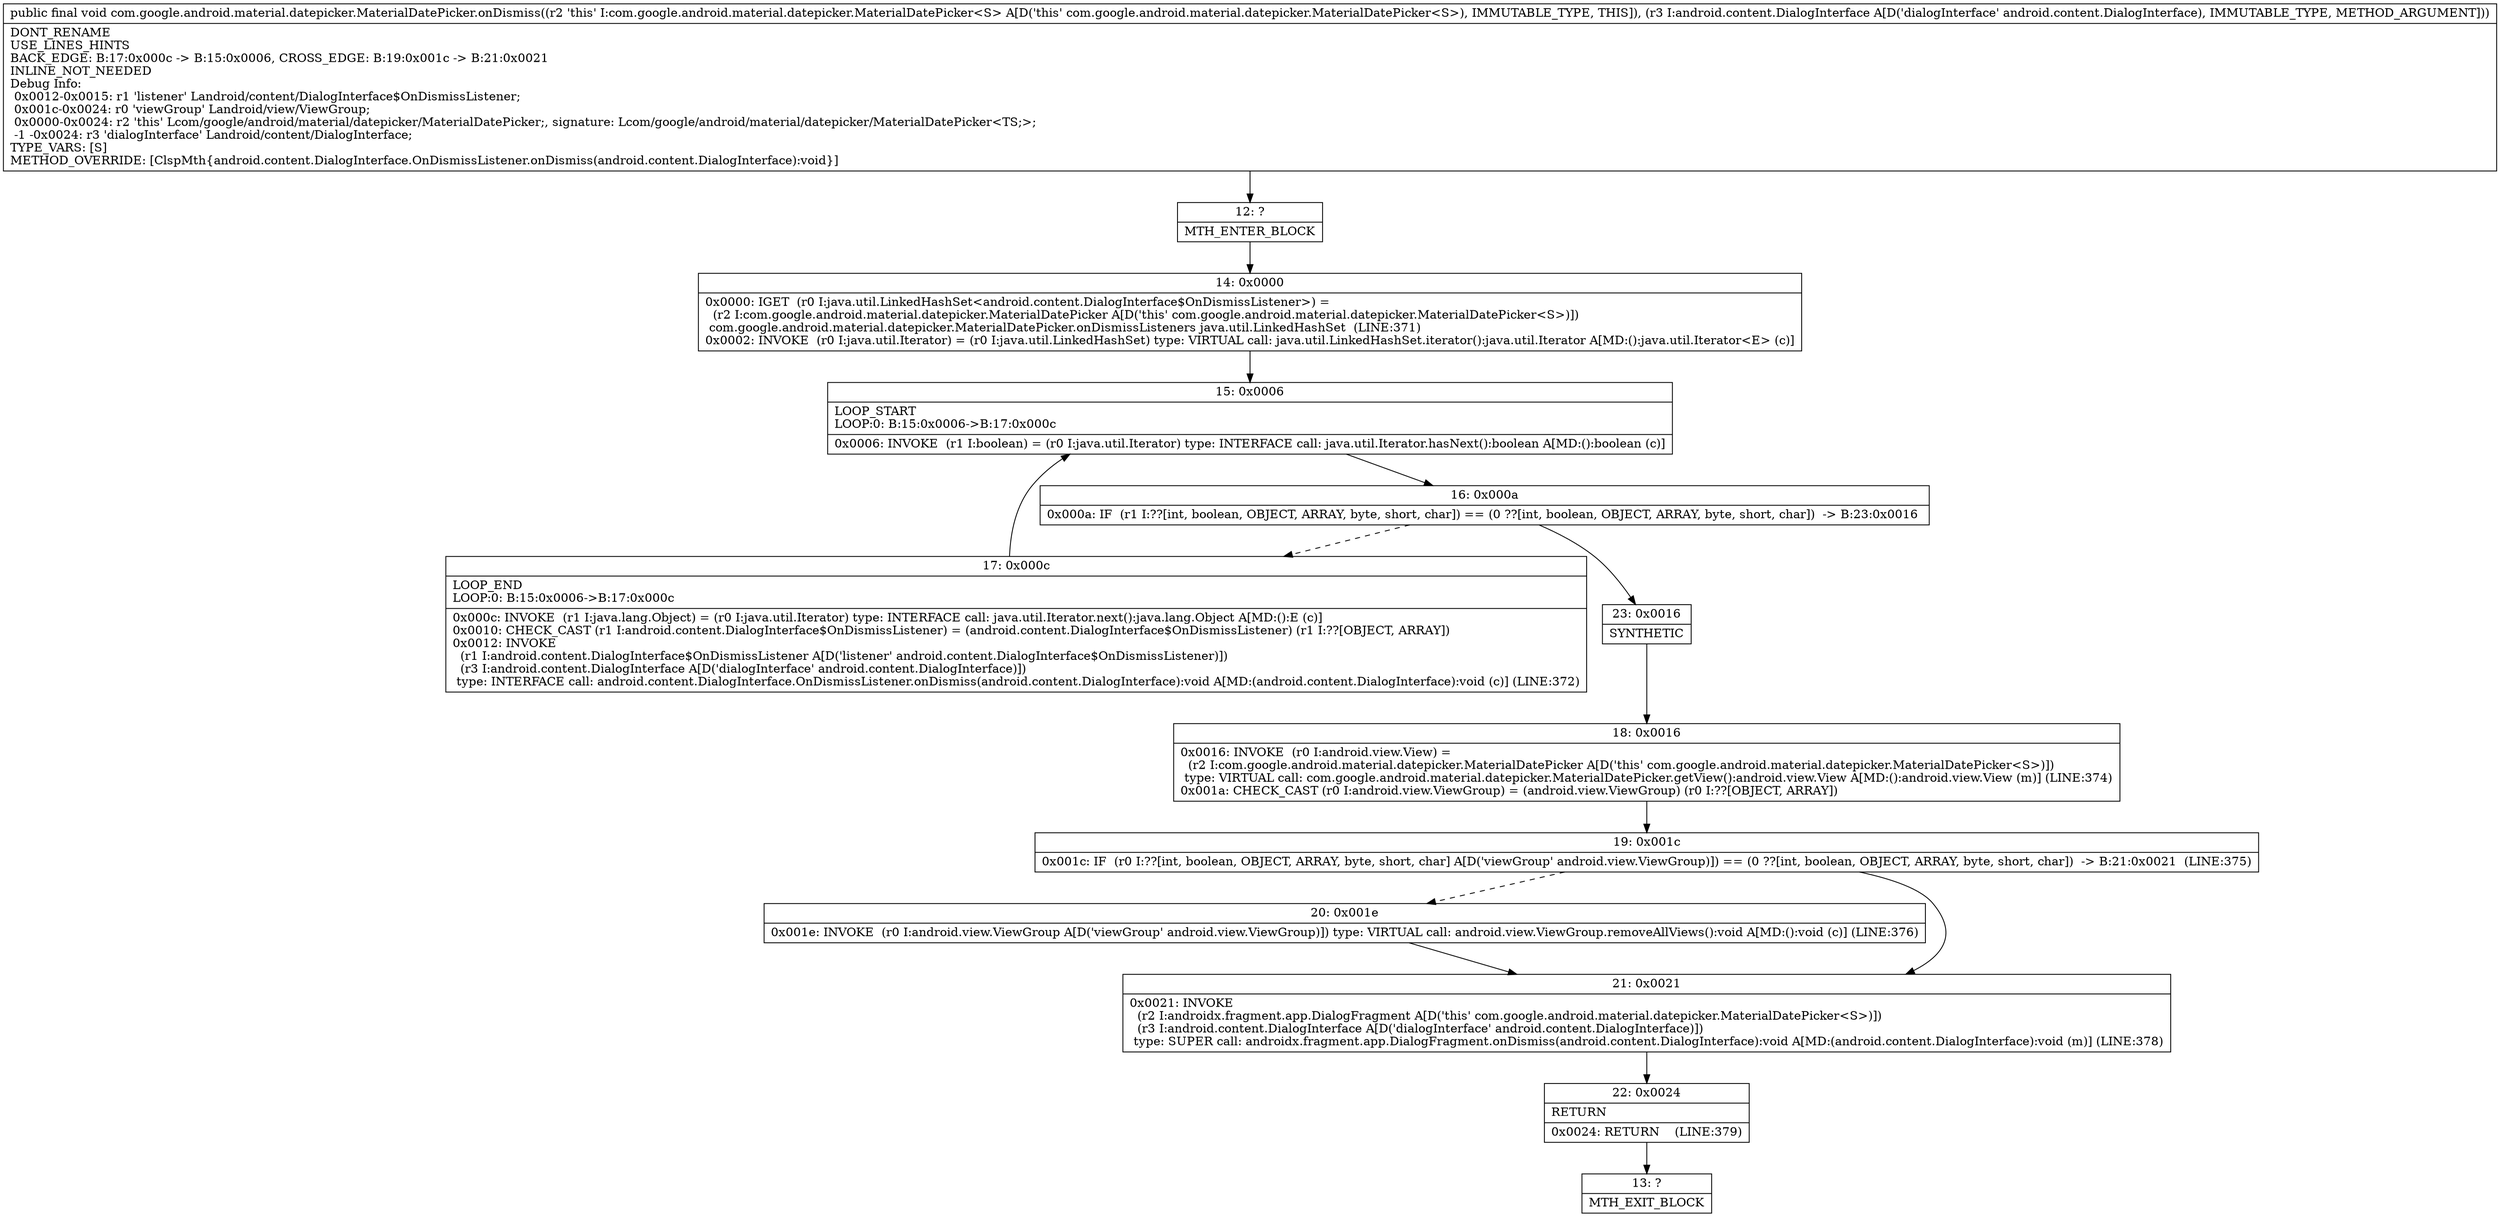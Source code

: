 digraph "CFG forcom.google.android.material.datepicker.MaterialDatePicker.onDismiss(Landroid\/content\/DialogInterface;)V" {
Node_12 [shape=record,label="{12\:\ ?|MTH_ENTER_BLOCK\l}"];
Node_14 [shape=record,label="{14\:\ 0x0000|0x0000: IGET  (r0 I:java.util.LinkedHashSet\<android.content.DialogInterface$OnDismissListener\>) = \l  (r2 I:com.google.android.material.datepicker.MaterialDatePicker A[D('this' com.google.android.material.datepicker.MaterialDatePicker\<S\>)])\l com.google.android.material.datepicker.MaterialDatePicker.onDismissListeners java.util.LinkedHashSet  (LINE:371)\l0x0002: INVOKE  (r0 I:java.util.Iterator) = (r0 I:java.util.LinkedHashSet) type: VIRTUAL call: java.util.LinkedHashSet.iterator():java.util.Iterator A[MD:():java.util.Iterator\<E\> (c)]\l}"];
Node_15 [shape=record,label="{15\:\ 0x0006|LOOP_START\lLOOP:0: B:15:0x0006\-\>B:17:0x000c\l|0x0006: INVOKE  (r1 I:boolean) = (r0 I:java.util.Iterator) type: INTERFACE call: java.util.Iterator.hasNext():boolean A[MD:():boolean (c)]\l}"];
Node_16 [shape=record,label="{16\:\ 0x000a|0x000a: IF  (r1 I:??[int, boolean, OBJECT, ARRAY, byte, short, char]) == (0 ??[int, boolean, OBJECT, ARRAY, byte, short, char])  \-\> B:23:0x0016 \l}"];
Node_17 [shape=record,label="{17\:\ 0x000c|LOOP_END\lLOOP:0: B:15:0x0006\-\>B:17:0x000c\l|0x000c: INVOKE  (r1 I:java.lang.Object) = (r0 I:java.util.Iterator) type: INTERFACE call: java.util.Iterator.next():java.lang.Object A[MD:():E (c)]\l0x0010: CHECK_CAST (r1 I:android.content.DialogInterface$OnDismissListener) = (android.content.DialogInterface$OnDismissListener) (r1 I:??[OBJECT, ARRAY]) \l0x0012: INVOKE  \l  (r1 I:android.content.DialogInterface$OnDismissListener A[D('listener' android.content.DialogInterface$OnDismissListener)])\l  (r3 I:android.content.DialogInterface A[D('dialogInterface' android.content.DialogInterface)])\l type: INTERFACE call: android.content.DialogInterface.OnDismissListener.onDismiss(android.content.DialogInterface):void A[MD:(android.content.DialogInterface):void (c)] (LINE:372)\l}"];
Node_23 [shape=record,label="{23\:\ 0x0016|SYNTHETIC\l}"];
Node_18 [shape=record,label="{18\:\ 0x0016|0x0016: INVOKE  (r0 I:android.view.View) = \l  (r2 I:com.google.android.material.datepicker.MaterialDatePicker A[D('this' com.google.android.material.datepicker.MaterialDatePicker\<S\>)])\l type: VIRTUAL call: com.google.android.material.datepicker.MaterialDatePicker.getView():android.view.View A[MD:():android.view.View (m)] (LINE:374)\l0x001a: CHECK_CAST (r0 I:android.view.ViewGroup) = (android.view.ViewGroup) (r0 I:??[OBJECT, ARRAY]) \l}"];
Node_19 [shape=record,label="{19\:\ 0x001c|0x001c: IF  (r0 I:??[int, boolean, OBJECT, ARRAY, byte, short, char] A[D('viewGroup' android.view.ViewGroup)]) == (0 ??[int, boolean, OBJECT, ARRAY, byte, short, char])  \-\> B:21:0x0021  (LINE:375)\l}"];
Node_20 [shape=record,label="{20\:\ 0x001e|0x001e: INVOKE  (r0 I:android.view.ViewGroup A[D('viewGroup' android.view.ViewGroup)]) type: VIRTUAL call: android.view.ViewGroup.removeAllViews():void A[MD:():void (c)] (LINE:376)\l}"];
Node_21 [shape=record,label="{21\:\ 0x0021|0x0021: INVOKE  \l  (r2 I:androidx.fragment.app.DialogFragment A[D('this' com.google.android.material.datepicker.MaterialDatePicker\<S\>)])\l  (r3 I:android.content.DialogInterface A[D('dialogInterface' android.content.DialogInterface)])\l type: SUPER call: androidx.fragment.app.DialogFragment.onDismiss(android.content.DialogInterface):void A[MD:(android.content.DialogInterface):void (m)] (LINE:378)\l}"];
Node_22 [shape=record,label="{22\:\ 0x0024|RETURN\l|0x0024: RETURN    (LINE:379)\l}"];
Node_13 [shape=record,label="{13\:\ ?|MTH_EXIT_BLOCK\l}"];
MethodNode[shape=record,label="{public final void com.google.android.material.datepicker.MaterialDatePicker.onDismiss((r2 'this' I:com.google.android.material.datepicker.MaterialDatePicker\<S\> A[D('this' com.google.android.material.datepicker.MaterialDatePicker\<S\>), IMMUTABLE_TYPE, THIS]), (r3 I:android.content.DialogInterface A[D('dialogInterface' android.content.DialogInterface), IMMUTABLE_TYPE, METHOD_ARGUMENT]))  | DONT_RENAME\lUSE_LINES_HINTS\lBACK_EDGE: B:17:0x000c \-\> B:15:0x0006, CROSS_EDGE: B:19:0x001c \-\> B:21:0x0021\lINLINE_NOT_NEEDED\lDebug Info:\l  0x0012\-0x0015: r1 'listener' Landroid\/content\/DialogInterface$OnDismissListener;\l  0x001c\-0x0024: r0 'viewGroup' Landroid\/view\/ViewGroup;\l  0x0000\-0x0024: r2 'this' Lcom\/google\/android\/material\/datepicker\/MaterialDatePicker;, signature: Lcom\/google\/android\/material\/datepicker\/MaterialDatePicker\<TS;\>;\l  \-1 \-0x0024: r3 'dialogInterface' Landroid\/content\/DialogInterface;\lTYPE_VARS: [S]\lMETHOD_OVERRIDE: [ClspMth\{android.content.DialogInterface.OnDismissListener.onDismiss(android.content.DialogInterface):void\}]\l}"];
MethodNode -> Node_12;Node_12 -> Node_14;
Node_14 -> Node_15;
Node_15 -> Node_16;
Node_16 -> Node_17[style=dashed];
Node_16 -> Node_23;
Node_17 -> Node_15;
Node_23 -> Node_18;
Node_18 -> Node_19;
Node_19 -> Node_20[style=dashed];
Node_19 -> Node_21;
Node_20 -> Node_21;
Node_21 -> Node_22;
Node_22 -> Node_13;
}

